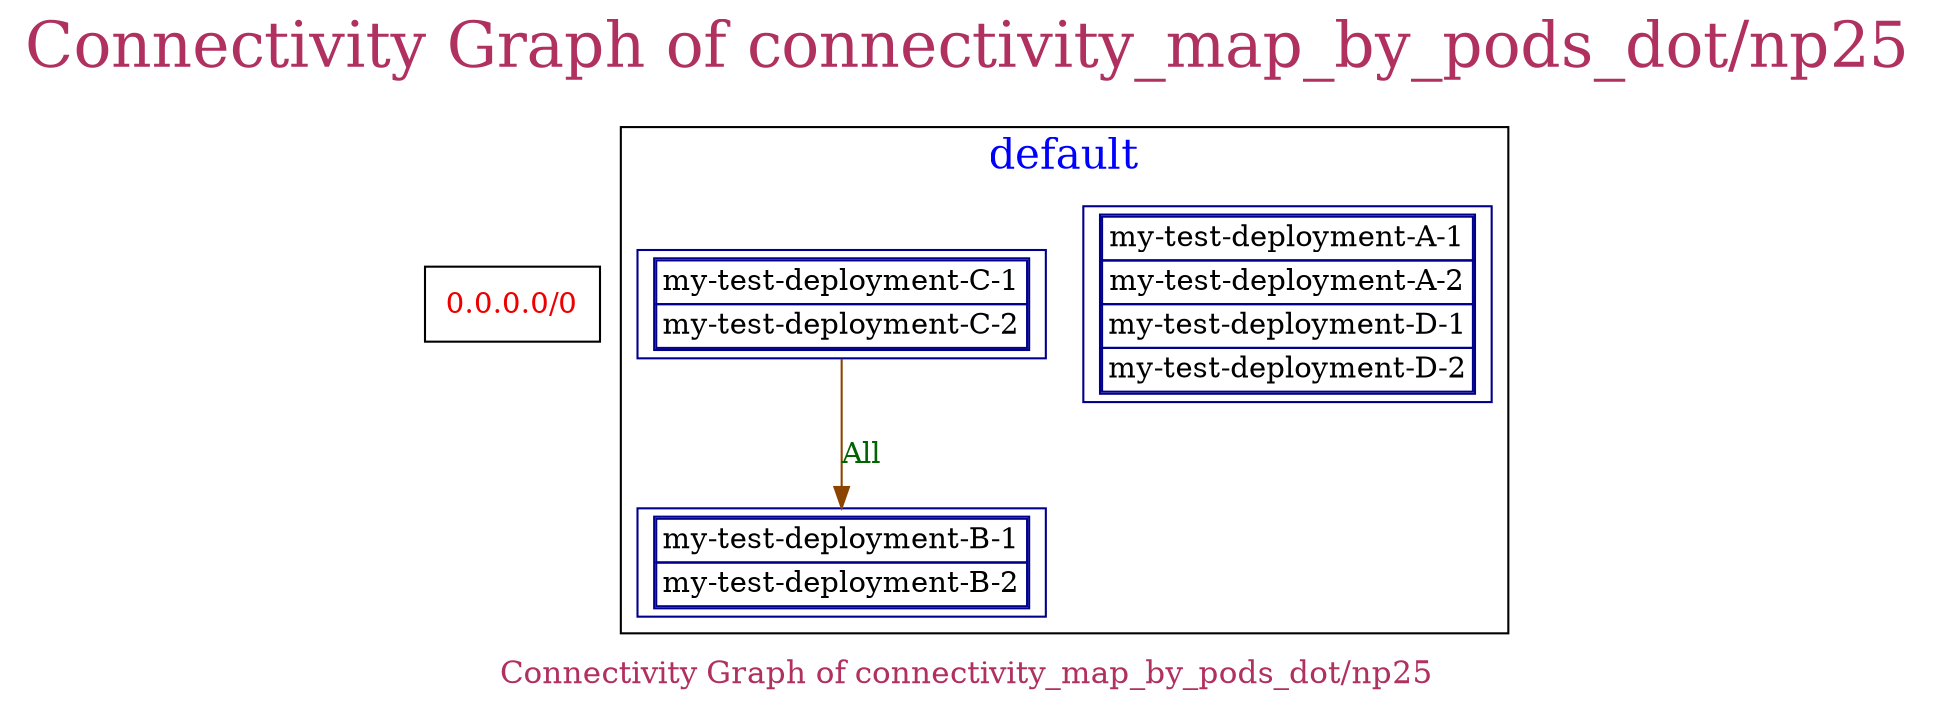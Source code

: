 // The Connectivity Graph of connectivity_map_by_pods_dot/np25
digraph {
	label="Connectivity Graph of connectivity_map_by_pods_dot/np25"	labelloc = "t"
	fontsize=30
	fontcolor=maroon
	subgraph cluster_map_explanation {
	"0.0.0.0/0" [label=<<table border="0" cellspacing="0"><tr><td>0.0.0.0/0</td></tr></table>> shape=box fontcolor=red2 tooltip="IP Block"]
subgraph cluster_default_namespace{
	label="default"
	fontsize=20
	fontcolor=blue
	tooltip="Namespace"
	"default/my-test-deployment-A-1" [label=<<table border="1" cellspacing="0"><tr><td>my-test-deployment-A-1</td></tr><tr><td>my-test-deployment-A-2</td></tr><tr><td>my-test-deployment-D-1</td></tr><tr><td>my-test-deployment-D-2</td></tr></table>> shape=box color=blue4 tooltip="A set of workloads having exactly the same connectivity"]
	"default/my-test-deployment-B-1" [label=<<table border="1" cellspacing="0"><tr><td>my-test-deployment-B-1</td></tr><tr><td>my-test-deployment-B-2</td></tr></table>> shape=box color=blue4 tooltip="A set of workloads having exactly the same connectivity"]
	"default/my-test-deployment-C-1" [label=<<table border="1" cellspacing="0"><tr><td>my-test-deployment-C-1</td></tr><tr><td>my-test-deployment-C-2</td></tr></table>> shape=box color=blue4 tooltip="A set of workloads having exactly the same connectivity"]
}
	"default/my-test-deployment-C-1" -> "default/my-test-deployment-B-1"[label="All" labeltooltip="All" color=darkorange4 fontcolor=darkgreen dir=both arrowhead=normal arrowtail=none]
	color=white
	labelloc = "b"
	fontsize=15
	fontcolor=maroon
	}
}
